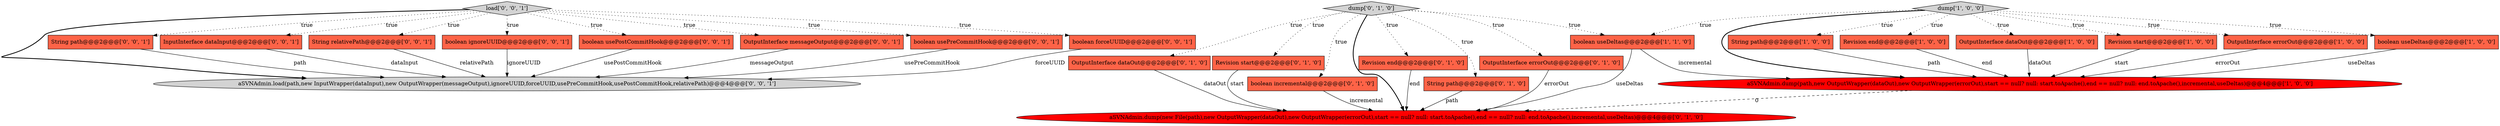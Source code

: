 digraph {
20 [style = filled, label = "aSVNAdmin.load(path,new InputWrapper(dataInput),new OutputWrapper(messageOutput),ignoreUUID,forceUUID,usePreCommitHook,usePostCommitHook,relativePath)@@@4@@@['0', '0', '1']", fillcolor = lightgray, shape = ellipse image = "AAA0AAABBB3BBB"];
19 [style = filled, label = "String path@@@2@@@['0', '0', '1']", fillcolor = tomato, shape = box image = "AAA0AAABBB3BBB"];
9 [style = filled, label = "OutputInterface dataOut@@@2@@@['0', '1', '0']", fillcolor = tomato, shape = box image = "AAA0AAABBB2BBB"];
24 [style = filled, label = "InputInterface dataInput@@@2@@@['0', '0', '1']", fillcolor = tomato, shape = box image = "AAA0AAABBB3BBB"];
17 [style = filled, label = "String relativePath@@@2@@@['0', '0', '1']", fillcolor = tomato, shape = box image = "AAA0AAABBB3BBB"];
0 [style = filled, label = "dump['1', '0', '0']", fillcolor = lightgray, shape = diamond image = "AAA0AAABBB1BBB"];
14 [style = filled, label = "Revision start@@@2@@@['0', '1', '0']", fillcolor = tomato, shape = box image = "AAA0AAABBB2BBB"];
25 [style = filled, label = "boolean ignoreUUID@@@2@@@['0', '0', '1']", fillcolor = tomato, shape = box image = "AAA0AAABBB3BBB"];
8 [style = filled, label = "boolean useDeltas@@@2@@@['1', '1', '0']", fillcolor = tomato, shape = box image = "AAA0AAABBB1BBB"];
26 [style = filled, label = "boolean usePostCommitHook@@@2@@@['0', '0', '1']", fillcolor = tomato, shape = box image = "AAA0AAABBB3BBB"];
10 [style = filled, label = "boolean incremental@@@2@@@['0', '1', '0']", fillcolor = tomato, shape = box image = "AAA0AAABBB2BBB"];
21 [style = filled, label = "OutputInterface messageOutput@@@2@@@['0', '0', '1']", fillcolor = tomato, shape = box image = "AAA0AAABBB3BBB"];
3 [style = filled, label = "aSVNAdmin.dump(path,new OutputWrapper(dataOut),new OutputWrapper(errorOut),start == null? null: start.toApache(),end == null? null: end.toApache(),incremental,useDeltas)@@@4@@@['1', '0', '0']", fillcolor = red, shape = ellipse image = "AAA1AAABBB1BBB"];
18 [style = filled, label = "boolean usePreCommitHook@@@2@@@['0', '0', '1']", fillcolor = tomato, shape = box image = "AAA0AAABBB3BBB"];
15 [style = filled, label = "aSVNAdmin.dump(new File(path),new OutputWrapper(dataOut),new OutputWrapper(errorOut),start == null? null: start.toApache(),end == null? null: end.toApache(),incremental,useDeltas)@@@4@@@['0', '1', '0']", fillcolor = red, shape = ellipse image = "AAA1AAABBB2BBB"];
23 [style = filled, label = "load['0', '0', '1']", fillcolor = lightgray, shape = diamond image = "AAA0AAABBB3BBB"];
4 [style = filled, label = "String path@@@2@@@['1', '0', '0']", fillcolor = tomato, shape = box image = "AAA0AAABBB1BBB"];
5 [style = filled, label = "Revision end@@@2@@@['1', '0', '0']", fillcolor = tomato, shape = box image = "AAA0AAABBB1BBB"];
1 [style = filled, label = "OutputInterface dataOut@@@2@@@['1', '0', '0']", fillcolor = tomato, shape = box image = "AAA0AAABBB1BBB"];
6 [style = filled, label = "Revision start@@@2@@@['1', '0', '0']", fillcolor = tomato, shape = box image = "AAA0AAABBB1BBB"];
16 [style = filled, label = "dump['0', '1', '0']", fillcolor = lightgray, shape = diamond image = "AAA0AAABBB2BBB"];
7 [style = filled, label = "OutputInterface errorOut@@@2@@@['1', '0', '0']", fillcolor = tomato, shape = box image = "AAA0AAABBB1BBB"];
12 [style = filled, label = "Revision end@@@2@@@['0', '1', '0']", fillcolor = tomato, shape = box image = "AAA0AAABBB2BBB"];
22 [style = filled, label = "boolean forceUUID@@@2@@@['0', '0', '1']", fillcolor = tomato, shape = box image = "AAA0AAABBB3BBB"];
2 [style = filled, label = "boolean useDeltas@@@2@@@['1', '0', '0']", fillcolor = tomato, shape = box image = "AAA0AAABBB1BBB"];
13 [style = filled, label = "String path@@@2@@@['0', '1', '0']", fillcolor = tomato, shape = box image = "AAA0AAABBB2BBB"];
11 [style = filled, label = "OutputInterface errorOut@@@2@@@['0', '1', '0']", fillcolor = tomato, shape = box image = "AAA0AAABBB2BBB"];
0->3 [style = bold, label=""];
16->8 [style = dotted, label="true"];
16->15 [style = bold, label=""];
9->15 [style = solid, label="dataOut"];
26->20 [style = solid, label="usePostCommitHook"];
16->9 [style = dotted, label="true"];
23->20 [style = bold, label=""];
16->12 [style = dotted, label="true"];
22->20 [style = solid, label="forceUUID"];
0->5 [style = dotted, label="true"];
16->13 [style = dotted, label="true"];
23->22 [style = dotted, label="true"];
18->20 [style = solid, label="usePreCommitHook"];
0->4 [style = dotted, label="true"];
23->21 [style = dotted, label="true"];
13->15 [style = solid, label="path"];
12->15 [style = solid, label="end"];
7->3 [style = solid, label="errorOut"];
23->19 [style = dotted, label="true"];
25->20 [style = solid, label="ignoreUUID"];
0->6 [style = dotted, label="true"];
6->3 [style = solid, label="start"];
16->10 [style = dotted, label="true"];
0->8 [style = dotted, label="true"];
14->15 [style = solid, label="start"];
21->20 [style = solid, label="messageOutput"];
8->15 [style = solid, label="useDeltas"];
24->20 [style = solid, label="dataInput"];
23->26 [style = dotted, label="true"];
8->3 [style = solid, label="incremental"];
1->3 [style = solid, label="dataOut"];
23->18 [style = dotted, label="true"];
4->3 [style = solid, label="path"];
5->3 [style = solid, label="end"];
11->15 [style = solid, label="errorOut"];
0->1 [style = dotted, label="true"];
16->14 [style = dotted, label="true"];
3->15 [style = dashed, label="0"];
10->15 [style = solid, label="incremental"];
2->3 [style = solid, label="useDeltas"];
0->2 [style = dotted, label="true"];
23->17 [style = dotted, label="true"];
16->11 [style = dotted, label="true"];
23->24 [style = dotted, label="true"];
23->25 [style = dotted, label="true"];
0->7 [style = dotted, label="true"];
17->20 [style = solid, label="relativePath"];
19->20 [style = solid, label="path"];
}
